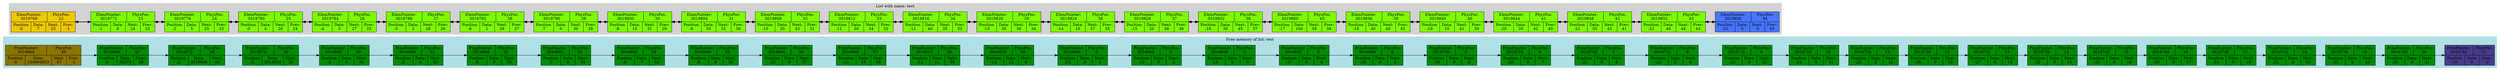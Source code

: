 digraph G{
subgraph clustermem {
style=filled;
color=powderblue;
f0 [shape=record, label="{FreePointer:\n3019864 | PhysPos:\n46 } | {Position\n:0 | Data:\n150994953 | Next:\n47 | Prev:\n-1}",style="filled",fillcolor="gold4"];
f0->f1
f1 [shape=record, label="{FreePointer:\n3019868 | PhysPos:\n47 } | {Position\n:1 | Data:\n36373 | Next:\n48}",style="filled",fillcolor="green4"];
f1->f2
f2 [shape=record, label="{FreePointer:\n3019872 | PhysPos:\n48 } | {Position\n:2 | Data:\n3018896 | Next:\n49}",style="filled",fillcolor="green4"];
f2->f3
f3 [shape=record, label="{FreePointer:\n3019876 | PhysPos:\n49 } | {Position\n:3 | Data:\n3019032 | Next:\n50}",style="filled",fillcolor="green4"];
f3->f4
f4 [shape=record, label="{FreePointer:\n3019880 | PhysPos:\n50 } | {Position\n:4 | Data:\n3 | Next:\n51}",style="filled",fillcolor="green4"];
f4->f5
f5 [shape=record, label="{FreePointer:\n3019884 | PhysPos:\n51 } | {Position\n:5 | Data:\n4 | Next:\n52}",style="filled",fillcolor="green4"];
f5->f6
f6 [shape=record, label="{FreePointer:\n3019888 | PhysPos:\n52 } | {Position\n:6 | Data:\n5 | Next:\n53}",style="filled",fillcolor="green4"];
f6->f7
f7 [shape=record, label="{FreePointer:\n3019892 | PhysPos:\n53 } | {Position\n:7 | Data:\n6 | Next:\n54}",style="filled",fillcolor="green4"];
f7->f8
f8 [shape=record, label="{FreePointer:\n3019896 | PhysPos:\n54 } | {Position\n:8 | Data:\n7 | Next:\n55}",style="filled",fillcolor="green4"];
f8->f9
f9 [shape=record, label="{FreePointer:\n3019900 | PhysPos:\n55 } | {Position\n:9 | Data:\n8 | Next:\n56}",style="filled",fillcolor="green4"];
f9->f10
f10 [shape=record, label="{FreePointer:\n3019904 | PhysPos:\n56 } | {Position\n:10 | Data:\n9 | Next:\n57}",style="filled",fillcolor="green4"];
f10->f11
f11 [shape=record, label="{FreePointer:\n3019908 | PhysPos:\n57 } | {Position\n:11 | Data:\n10 | Next:\n58}",style="filled",fillcolor="green4"];
f11->f12
f12 [shape=record, label="{FreePointer:\n3019912 | PhysPos:\n58 } | {Position\n:12 | Data:\n11 | Next:\n59}",style="filled",fillcolor="green4"];
f12->f13
f13 [shape=record, label="{FreePointer:\n3019916 | PhysPos:\n59 } | {Position\n:13 | Data:\n12 | Next:\n0}",style="filled",fillcolor="green4"];
f13->f14
f14 [shape=record, label="{FreePointer:\n3019680 | PhysPos:\n0 } | {Position\n:14 | Data:\n0 | Next:\n1}",style="filled",fillcolor="green4"];
f14->f15
f15 [shape=record, label="{FreePointer:\n3019684 | PhysPos:\n1 } | {Position\n:15 | Data:\n0 | Next:\n2}",style="filled",fillcolor="green4"];
f15->f16
f16 [shape=record, label="{FreePointer:\n3019688 | PhysPos:\n2 } | {Position\n:16 | Data:\n0 | Next:\n3}",style="filled",fillcolor="green4"];
f16->f17
f17 [shape=record, label="{FreePointer:\n3019692 | PhysPos:\n3 } | {Position\n:17 | Data:\n0 | Next:\n4}",style="filled",fillcolor="green4"];
f17->f18
f18 [shape=record, label="{FreePointer:\n3019696 | PhysPos:\n4 } | {Position\n:18 | Data:\n0 | Next:\n5}",style="filled",fillcolor="green4"];
f18->f19
f19 [shape=record, label="{FreePointer:\n3019700 | PhysPos:\n5 } | {Position\n:19 | Data:\n0 | Next:\n6}",style="filled",fillcolor="green4"];
f19->f20
f20 [shape=record, label="{FreePointer:\n3019704 | PhysPos:\n6 } | {Position\n:20 | Data:\n0 | Next:\n7}",style="filled",fillcolor="green4"];
f20->f21
f21 [shape=record, label="{FreePointer:\n3019708 | PhysPos:\n7 } | {Position\n:21 | Data:\n0 | Next:\n8}",style="filled",fillcolor="green4"];
f21->f22
f22 [shape=record, label="{FreePointer:\n3019712 | PhysPos:\n8 } | {Position\n:22 | Data:\n0 | Next:\n9}",style="filled",fillcolor="green4"];
f22->f23
f23 [shape=record, label="{FreePointer:\n3019716 | PhysPos:\n9 } | {Position\n:23 | Data:\n0 | Next:\n10}",style="filled",fillcolor="green4"];
f23->f24
f24 [shape=record, label="{FreePointer:\n3019720 | PhysPos:\n10 } | {Position\n:24 | Data:\n0 | Next:\n11}",style="filled",fillcolor="green4"];
f24->f25
f25 [shape=record, label="{FreePointer:\n3019724 | PhysPos:\n11 } | {Position\n:25 | Data:\n0 | Next:\n12}",style="filled",fillcolor="green4"];
f25->f26
f26 [shape=record, label="{FreePointer:\n3019728 | PhysPos:\n12 } | {Position\n:26 | Data:\n0 | Next:\n13}",style="filled",fillcolor="green4"];
f26->f27
f27 [shape=record, label="{FreePointer:\n3019732 | PhysPos:\n13 } | {Position\n:27 | Data:\n0 | Next:\n14}",style="filled",fillcolor="green4"];
f27->f28
f28 [shape=record, label="{FreePointer:\n3019736 | PhysPos:\n14 } | {Position\n:28 | Data:\n0 | Next:\n15}",style="filled",fillcolor="green4"];
f28->f29
f29 [shape=record, label="{FreePointer:\n3019740 | PhysPos:\n15 } | {Position\n:29 | Data:\n0 | Next:\n16}",style="filled",fillcolor="green4"];
f29->f30
f30 [shape=record, label="{FreePointer:\n3019744 | PhysPos:\n16 } | {Position\n:30 | Data:\n0 | Next:\n17}",style="filled",fillcolor="green4"];
f30->f31
f31 [shape=record, label="{FreePointer:\n3019748 | PhysPos:\n17 } | {Position\n:31 | Data:\n0 | Next:\n18}",style="filled",fillcolor="green4"];
f31->f32
f32 [shape=record, label="{FreePointer:\n3019752 | PhysPos:\n18 } | {Position\n:32 | Data:\n0 | Next:\n19}",style="filled",fillcolor="green4"];
f32->f33
f33 [shape=record, label="{FreePointer:\n3019756 | PhysPos:\n19 } | {Position\n:33 | Data:\n0 | Next:\n20}",style="filled",fillcolor="green4"];
f33->f34
f34 [shape=record, label="{FreePointer:\n3019760 | PhysPos:\n20 } | {Position\n:34 | Data:\n0 | Next:\n21}",style="filled",fillcolor="green4"];
f34->f35
f35 [shape=record, label="{FreePointer:\n3019764 | PhysPos:\n21 } | {Position\n:35 | Data:\n0 | Next:\n-2}",style="filled",fillcolor="slateblue4"];
label = "Free memory of list: test"}
rankdir=LR;
subgraph clusterlist {
style=filled;
color=lightgrey;
0 [shape=record, label="{ElemPointer:\n3019768 | PhysPos:\n22 } | {Position\n:0 | Data:\n7 | Next:\n23 | Prev:\n-1}",style="filled",fillcolor="gold2"];
0->1[dir="both";style="bold"];
1 [shape=record, label="{ElemPointer:\n3019772 | PhysPos:\n23 }  | {Position\n:1 | Data:\n6 | Next:\n24 | Prev:\n22}",style="filled",fillcolor="lawngreen"];
1->2[dir="both";style="bold"];
2 [shape=record, label="{ElemPointer:\n3019776 | PhysPos:\n24 }  | {Position\n:2 | Data:\n5 | Next:\n25 | Prev:\n23}",style="filled",fillcolor="lawngreen"];
2->3[dir="both";style="bold"];
3 [shape=record, label="{ElemPointer:\n3019780 | PhysPos:\n25 }  | {Position\n:3 | Data:\n4 | Next:\n26 | Prev:\n24}",style="filled",fillcolor="lawngreen"];
3->4[dir="both";style="bold"];
4 [shape=record, label="{ElemPointer:\n3019784 | PhysPos:\n26 }  | {Position\n:4 | Data:\n3 | Next:\n27 | Prev:\n25}",style="filled",fillcolor="lawngreen"];
4->5[dir="both";style="bold"];
5 [shape=record, label="{ElemPointer:\n3019788 | PhysPos:\n27 }  | {Position\n:5 | Data:\n2 | Next:\n28 | Prev:\n26}",style="filled",fillcolor="lawngreen"];
5->6[dir="both";style="bold"];
6 [shape=record, label="{ElemPointer:\n3019792 | PhysPos:\n28 }  | {Position\n:6 | Data:\n1 | Next:\n29 | Prev:\n27}",style="filled",fillcolor="lawngreen"];
6->7[dir="both";style="bold"];
7 [shape=record, label="{ElemPointer:\n3019796 | PhysPos:\n29 }  | {Position\n:7 | Data:\n0 | Next:\n30 | Prev:\n28}",style="filled",fillcolor="lawngreen"];
7->8[dir="both";style="bold"];
8 [shape=record, label="{ElemPointer:\n3019800 | PhysPos:\n30 }  | {Position\n:8 | Data:\n10 | Next:\n31 | Prev:\n29}",style="filled",fillcolor="lawngreen"];
8->9[dir="both";style="bold"];
9 [shape=record, label="{ElemPointer:\n3019804 | PhysPos:\n31 }  | {Position\n:9 | Data:\n50 | Next:\n32 | Prev:\n30}",style="filled",fillcolor="lawngreen"];
9->10[dir="both";style="bold"];
10 [shape=record, label="{ElemPointer:\n3019808 | PhysPos:\n32 }  | {Position\n:10 | Data:\n20 | Next:\n33 | Prev:\n31}",style="filled",fillcolor="lawngreen"];
10->11[dir="both";style="bold"];
11 [shape=record, label="{ElemPointer:\n3019812 | PhysPos:\n33 }  | {Position\n:11 | Data:\n30 | Next:\n34 | Prev:\n32}",style="filled",fillcolor="lawngreen"];
11->12[dir="both";style="bold"];
12 [shape=record, label="{ElemPointer:\n3019816 | PhysPos:\n34 }  | {Position\n:12 | Data:\n40 | Next:\n35 | Prev:\n33}",style="filled",fillcolor="lawngreen"];
12->13[dir="both";style="bold"];
13 [shape=record, label="{ElemPointer:\n3019820 | PhysPos:\n35 }  | {Position\n:13 | Data:\n50 | Next:\n36 | Prev:\n34}",style="filled",fillcolor="lawngreen"];
13->14[dir="both";style="bold"];
14 [shape=record, label="{ElemPointer:\n3019824 | PhysPos:\n36 }  | {Position\n:14 | Data:\n10 | Next:\n37 | Prev:\n35}",style="filled",fillcolor="lawngreen"];
14->15[dir="both";style="bold"];
15 [shape=record, label="{ElemPointer:\n3019828 | PhysPos:\n37 }  | {Position\n:15 | Data:\n20 | Next:\n38 | Prev:\n36}",style="filled",fillcolor="lawngreen"];
15->16[dir="both";style="bold"];
16 [shape=record, label="{ElemPointer:\n3019832 | PhysPos:\n38 }  | {Position\n:16 | Data:\n30 | Next:\n45 | Prev:\n37}",style="filled",fillcolor="lawngreen"];
16->17[dir="both";style="bold"];
17 [shape=record, label="{ElemPointer:\n3019860 | PhysPos:\n45 }  | {Position\n:17 | Data:\n100 | Next:\n39 | Prev:\n38}",style="filled",fillcolor="lawngreen"];
17->18[dir="both";style="bold"];
18 [shape=record, label="{ElemPointer:\n3019836 | PhysPos:\n39 }  | {Position\n:18 | Data:\n40 | Next:\n40 | Prev:\n45}",style="filled",fillcolor="lawngreen"];
18->19[dir="both";style="bold"];
19 [shape=record, label="{ElemPointer:\n3019840 | PhysPos:\n40 }  | {Position\n:19 | Data:\n10 | Next:\n41 | Prev:\n39}",style="filled",fillcolor="lawngreen"];
19->20[dir="both";style="bold"];
20 [shape=record, label="{ElemPointer:\n3019844 | PhysPos:\n41 }  | {Position\n:20 | Data:\n20 | Next:\n42 | Prev:\n40}",style="filled",fillcolor="lawngreen"];
20->21[dir="both";style="bold"];
21 [shape=record, label="{ElemPointer:\n3019848 | PhysPos:\n42 }  | {Position\n:21 | Data:\n30 | Next:\n43 | Prev:\n41}",style="filled",fillcolor="lawngreen"];
21->22[dir="both";style="bold"];
22 [shape=record, label="{ElemPointer:\n3019852 | PhysPos:\n43 }  | {Position\n:22 | Data:\n40 | Next:\n44 | Prev:\n42}",style="filled",fillcolor="lawngreen"];
22->23[dir="both";style="bold"];
23 [shape=record, label="{ElemPointer:\n3019856 | PhysPos:\n44 }  | {Position\n:23 | Data:\n0 | Next:\n-3 | Prev:\n43}",style="filled",fillcolor="royalblue1"];
label = "List with name: test"}
}
